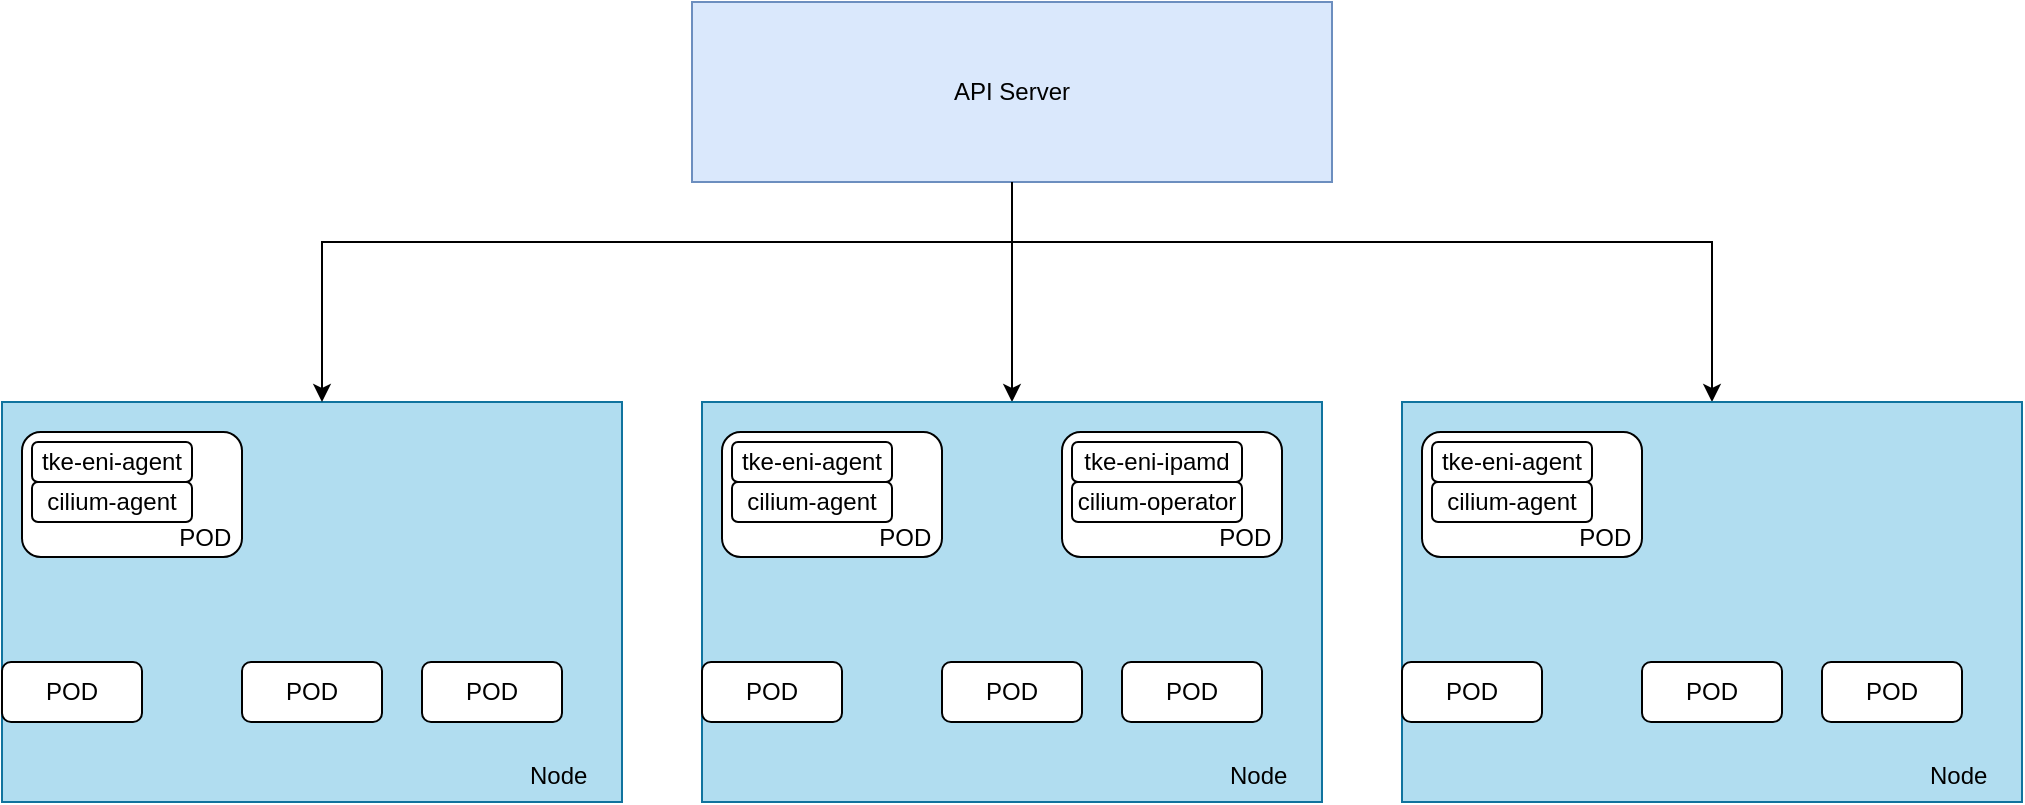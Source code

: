 <mxfile version="24.8.3">
  <diagram name="第 1 页" id="DNLNHwANJHYNCUYiylx4">
    <mxGraphModel dx="1242" dy="715" grid="1" gridSize="10" guides="1" tooltips="1" connect="1" arrows="1" fold="1" page="1" pageScale="1" pageWidth="827" pageHeight="1169" math="0" shadow="0">
      <root>
        <mxCell id="0" />
        <mxCell id="1" parent="0" />
        <mxCell id="KQCvu4c0dpx92I6iTT9T-28" style="edgeStyle=orthogonalEdgeStyle;rounded=0;orthogonalLoop=1;jettySize=auto;html=1;entryX=0.5;entryY=0;entryDx=0;entryDy=0;" edge="1" parent="1" source="KQCvu4c0dpx92I6iTT9T-1" target="KQCvu4c0dpx92I6iTT9T-21">
          <mxGeometry relative="1" as="geometry" />
        </mxCell>
        <mxCell id="KQCvu4c0dpx92I6iTT9T-29" style="edgeStyle=orthogonalEdgeStyle;rounded=0;orthogonalLoop=1;jettySize=auto;html=1;entryX=0.5;entryY=0;entryDx=0;entryDy=0;" edge="1" parent="1" source="KQCvu4c0dpx92I6iTT9T-1" target="KQCvu4c0dpx92I6iTT9T-14">
          <mxGeometry relative="1" as="geometry">
            <Array as="points">
              <mxPoint x="515" y="240" />
              <mxPoint x="865" y="240" />
            </Array>
          </mxGeometry>
        </mxCell>
        <mxCell id="KQCvu4c0dpx92I6iTT9T-1" value="API Server" style="rounded=0;whiteSpace=wrap;html=1;fillColor=#dae8fc;strokeColor=#6c8ebf;" vertex="1" parent="1">
          <mxGeometry x="355" y="120" width="320" height="90" as="geometry" />
        </mxCell>
        <mxCell id="KQCvu4c0dpx92I6iTT9T-3" value="&lt;div&gt;&lt;br&gt;&lt;/div&gt;&lt;div&gt;&lt;br&gt;&lt;/div&gt;&lt;div&gt;&lt;br&gt;&lt;/div&gt;&lt;div&gt;&lt;br&gt;&lt;/div&gt;&lt;div&gt;&lt;br&gt;&lt;/div&gt;&lt;div&gt;&lt;br&gt;&lt;/div&gt;&lt;div&gt;&lt;br&gt;&lt;/div&gt;&lt;div&gt;&lt;br&gt;&lt;/div&gt;&lt;div&gt;&lt;br&gt;&lt;/div&gt;&lt;div&gt;&lt;br&gt;&lt;/div&gt;&lt;div&gt;&lt;br&gt;&lt;/div&gt;&lt;div&gt;&lt;br&gt;&lt;/div&gt;&amp;nbsp;&lt;span style=&quot;white-space: pre;&quot;&gt;&#x9;&lt;/span&gt;&lt;span style=&quot;white-space: pre;&quot;&gt;&#x9;&lt;/span&gt;&amp;nbsp; &amp;nbsp; &amp;nbsp; &amp;nbsp; &amp;nbsp; &amp;nbsp; &amp;nbsp; &amp;nbsp; &amp;nbsp; &amp;nbsp; &amp;nbsp; &amp;nbsp; &amp;nbsp; &amp;nbsp; &amp;nbsp; &amp;nbsp; &amp;nbsp; &amp;nbsp; &amp;nbsp; &amp;nbsp; &amp;nbsp; &amp;nbsp; &amp;nbsp; &amp;nbsp; &amp;nbsp; &amp;nbsp; &amp;nbsp; &amp;nbsp; &amp;nbsp; Node" style="rounded=0;whiteSpace=wrap;html=1;fillColor=#b1ddf0;strokeColor=#10739e;" vertex="1" parent="1">
          <mxGeometry x="10" y="320" width="310" height="200" as="geometry" />
        </mxCell>
        <mxCell id="KQCvu4c0dpx92I6iTT9T-6" value="&lt;div&gt;&lt;span style=&quot;background-color: initial;&quot;&gt;&lt;br&gt;&lt;/span&gt;&lt;/div&gt;&lt;div&gt;&lt;span style=&quot;background-color: initial;&quot;&gt;&lt;br&gt;&lt;/span&gt;&lt;/div&gt;&lt;div&gt;&lt;span style=&quot;background-color: initial;&quot;&gt;&lt;br&gt;&lt;/span&gt;&lt;/div&gt;&lt;div&gt;&lt;span style=&quot;background-color: initial;&quot;&gt;&amp;nbsp; &amp;nbsp; &amp;nbsp; &amp;nbsp; &amp;nbsp; &amp;nbsp; &amp;nbsp; &amp;nbsp; &amp;nbsp; &amp;nbsp; &amp;nbsp; POD&lt;/span&gt;&lt;/div&gt;" style="rounded=1;whiteSpace=wrap;html=1;" vertex="1" parent="1">
          <mxGeometry x="20" y="335" width="110" height="62.5" as="geometry" />
        </mxCell>
        <mxCell id="KQCvu4c0dpx92I6iTT9T-7" value="cilium-agent" style="rounded=1;whiteSpace=wrap;html=1;" vertex="1" parent="1">
          <mxGeometry x="25" y="360" width="80" height="20" as="geometry" />
        </mxCell>
        <mxCell id="KQCvu4c0dpx92I6iTT9T-8" value="tke-eni-agent" style="rounded=1;whiteSpace=wrap;html=1;" vertex="1" parent="1">
          <mxGeometry x="25" y="340" width="80" height="20" as="geometry" />
        </mxCell>
        <mxCell id="KQCvu4c0dpx92I6iTT9T-9" value="&lt;div&gt;&lt;span style=&quot;background-color: initial;&quot;&gt;POD&lt;/span&gt;&lt;/div&gt;" style="rounded=1;whiteSpace=wrap;html=1;" vertex="1" parent="1">
          <mxGeometry x="10" y="450" width="70" height="30" as="geometry" />
        </mxCell>
        <mxCell id="KQCvu4c0dpx92I6iTT9T-10" value="&lt;div&gt;&lt;span style=&quot;background-color: initial;&quot;&gt;POD&lt;/span&gt;&lt;/div&gt;" style="rounded=1;whiteSpace=wrap;html=1;" vertex="1" parent="1">
          <mxGeometry x="130" y="450" width="70" height="30" as="geometry" />
        </mxCell>
        <mxCell id="KQCvu4c0dpx92I6iTT9T-12" value="&lt;div&gt;&lt;span style=&quot;background-color: initial;&quot;&gt;POD&lt;/span&gt;&lt;/div&gt;" style="rounded=1;whiteSpace=wrap;html=1;" vertex="1" parent="1">
          <mxGeometry x="220" y="450" width="70" height="30" as="geometry" />
        </mxCell>
        <mxCell id="KQCvu4c0dpx92I6iTT9T-14" value="&lt;div&gt;&lt;br&gt;&lt;/div&gt;&lt;div&gt;&lt;br&gt;&lt;/div&gt;&lt;div&gt;&lt;br&gt;&lt;/div&gt;&lt;div&gt;&lt;br&gt;&lt;/div&gt;&lt;div&gt;&lt;br&gt;&lt;/div&gt;&lt;div&gt;&lt;br&gt;&lt;/div&gt;&lt;div&gt;&lt;br&gt;&lt;/div&gt;&lt;div&gt;&lt;br&gt;&lt;/div&gt;&lt;div&gt;&lt;br&gt;&lt;/div&gt;&lt;div&gt;&lt;br&gt;&lt;/div&gt;&lt;div&gt;&lt;br&gt;&lt;/div&gt;&lt;div&gt;&lt;br&gt;&lt;/div&gt;&amp;nbsp;&lt;span style=&quot;white-space: pre;&quot;&gt;&#x9;&lt;/span&gt;&lt;span style=&quot;white-space: pre;&quot;&gt;&#x9;&lt;/span&gt;&amp;nbsp; &amp;nbsp; &amp;nbsp; &amp;nbsp; &amp;nbsp; &amp;nbsp; &amp;nbsp; &amp;nbsp; &amp;nbsp; &amp;nbsp; &amp;nbsp; &amp;nbsp; &amp;nbsp; &amp;nbsp; &amp;nbsp; &amp;nbsp; &amp;nbsp; &amp;nbsp; &amp;nbsp; &amp;nbsp; &amp;nbsp; &amp;nbsp; &amp;nbsp; &amp;nbsp; &amp;nbsp; &amp;nbsp; &amp;nbsp; &amp;nbsp; &amp;nbsp; Node" style="rounded=0;whiteSpace=wrap;html=1;fillColor=#b1ddf0;strokeColor=#10739e;" vertex="1" parent="1">
          <mxGeometry x="710" y="320" width="310" height="200" as="geometry" />
        </mxCell>
        <mxCell id="KQCvu4c0dpx92I6iTT9T-15" value="&lt;div&gt;&lt;span style=&quot;background-color: initial;&quot;&gt;&lt;br&gt;&lt;/span&gt;&lt;/div&gt;&lt;div&gt;&lt;span style=&quot;background-color: initial;&quot;&gt;&lt;br&gt;&lt;/span&gt;&lt;/div&gt;&lt;div&gt;&lt;span style=&quot;background-color: initial;&quot;&gt;&lt;br&gt;&lt;/span&gt;&lt;/div&gt;&lt;div&gt;&lt;span style=&quot;background-color: initial;&quot;&gt;&amp;nbsp; &amp;nbsp; &amp;nbsp; &amp;nbsp; &amp;nbsp; &amp;nbsp; &amp;nbsp; &amp;nbsp; &amp;nbsp; &amp;nbsp; &amp;nbsp; POD&lt;/span&gt;&lt;/div&gt;" style="rounded=1;whiteSpace=wrap;html=1;" vertex="1" parent="1">
          <mxGeometry x="720" y="335" width="110" height="62.5" as="geometry" />
        </mxCell>
        <mxCell id="KQCvu4c0dpx92I6iTT9T-16" value="cilium-agent" style="rounded=1;whiteSpace=wrap;html=1;" vertex="1" parent="1">
          <mxGeometry x="725" y="360" width="80" height="20" as="geometry" />
        </mxCell>
        <mxCell id="KQCvu4c0dpx92I6iTT9T-17" value="tke-eni-agent" style="rounded=1;whiteSpace=wrap;html=1;" vertex="1" parent="1">
          <mxGeometry x="725" y="340" width="80" height="20" as="geometry" />
        </mxCell>
        <mxCell id="KQCvu4c0dpx92I6iTT9T-18" value="&lt;div&gt;&lt;span style=&quot;background-color: initial;&quot;&gt;POD&lt;/span&gt;&lt;/div&gt;" style="rounded=1;whiteSpace=wrap;html=1;" vertex="1" parent="1">
          <mxGeometry x="710" y="450" width="70" height="30" as="geometry" />
        </mxCell>
        <mxCell id="KQCvu4c0dpx92I6iTT9T-19" value="&lt;div&gt;&lt;span style=&quot;background-color: initial;&quot;&gt;POD&lt;/span&gt;&lt;/div&gt;" style="rounded=1;whiteSpace=wrap;html=1;" vertex="1" parent="1">
          <mxGeometry x="830" y="450" width="70" height="30" as="geometry" />
        </mxCell>
        <mxCell id="KQCvu4c0dpx92I6iTT9T-20" value="&lt;div&gt;&lt;span style=&quot;background-color: initial;&quot;&gt;POD&lt;/span&gt;&lt;/div&gt;" style="rounded=1;whiteSpace=wrap;html=1;" vertex="1" parent="1">
          <mxGeometry x="920" y="450" width="70" height="30" as="geometry" />
        </mxCell>
        <mxCell id="KQCvu4c0dpx92I6iTT9T-21" value="&lt;div&gt;&lt;br&gt;&lt;/div&gt;&lt;div&gt;&lt;br&gt;&lt;/div&gt;&lt;div&gt;&lt;br&gt;&lt;/div&gt;&lt;div&gt;&lt;br&gt;&lt;/div&gt;&lt;div&gt;&lt;br&gt;&lt;/div&gt;&lt;div&gt;&lt;br&gt;&lt;/div&gt;&lt;div&gt;&lt;br&gt;&lt;/div&gt;&lt;div&gt;&lt;br&gt;&lt;/div&gt;&lt;div&gt;&lt;br&gt;&lt;/div&gt;&lt;div&gt;&lt;br&gt;&lt;/div&gt;&lt;div&gt;&lt;br&gt;&lt;/div&gt;&lt;div&gt;&lt;br&gt;&lt;/div&gt;&amp;nbsp;&lt;span style=&quot;white-space: pre;&quot;&gt;&#x9;&lt;/span&gt;&lt;span style=&quot;white-space: pre;&quot;&gt;&#x9;&lt;/span&gt;&amp;nbsp; &amp;nbsp; &amp;nbsp; &amp;nbsp; &amp;nbsp; &amp;nbsp; &amp;nbsp; &amp;nbsp; &amp;nbsp; &amp;nbsp; &amp;nbsp; &amp;nbsp; &amp;nbsp; &amp;nbsp; &amp;nbsp; &amp;nbsp; &amp;nbsp; &amp;nbsp; &amp;nbsp; &amp;nbsp; &amp;nbsp; &amp;nbsp; &amp;nbsp; &amp;nbsp; &amp;nbsp; &amp;nbsp; &amp;nbsp; &amp;nbsp; &amp;nbsp; Node" style="rounded=0;whiteSpace=wrap;html=1;fillColor=#b1ddf0;strokeColor=#10739e;" vertex="1" parent="1">
          <mxGeometry x="360" y="320" width="310" height="200" as="geometry" />
        </mxCell>
        <mxCell id="KQCvu4c0dpx92I6iTT9T-22" value="&lt;div&gt;&lt;span style=&quot;background-color: initial;&quot;&gt;&lt;br&gt;&lt;/span&gt;&lt;/div&gt;&lt;div&gt;&lt;span style=&quot;background-color: initial;&quot;&gt;&lt;br&gt;&lt;/span&gt;&lt;/div&gt;&lt;div&gt;&lt;span style=&quot;background-color: initial;&quot;&gt;&lt;br&gt;&lt;/span&gt;&lt;/div&gt;&lt;div&gt;&lt;span style=&quot;background-color: initial;&quot;&gt;&amp;nbsp; &amp;nbsp; &amp;nbsp; &amp;nbsp; &amp;nbsp; &amp;nbsp; &amp;nbsp; &amp;nbsp; &amp;nbsp; &amp;nbsp; &amp;nbsp; POD&lt;/span&gt;&lt;/div&gt;" style="rounded=1;whiteSpace=wrap;html=1;" vertex="1" parent="1">
          <mxGeometry x="370" y="335" width="110" height="62.5" as="geometry" />
        </mxCell>
        <mxCell id="KQCvu4c0dpx92I6iTT9T-23" value="cilium-agent" style="rounded=1;whiteSpace=wrap;html=1;" vertex="1" parent="1">
          <mxGeometry x="375" y="360" width="80" height="20" as="geometry" />
        </mxCell>
        <mxCell id="KQCvu4c0dpx92I6iTT9T-24" value="tke-eni-agent" style="rounded=1;whiteSpace=wrap;html=1;" vertex="1" parent="1">
          <mxGeometry x="375" y="340" width="80" height="20" as="geometry" />
        </mxCell>
        <mxCell id="KQCvu4c0dpx92I6iTT9T-25" value="&lt;div&gt;&lt;span style=&quot;background-color: initial;&quot;&gt;POD&lt;/span&gt;&lt;/div&gt;" style="rounded=1;whiteSpace=wrap;html=1;" vertex="1" parent="1">
          <mxGeometry x="360" y="450" width="70" height="30" as="geometry" />
        </mxCell>
        <mxCell id="KQCvu4c0dpx92I6iTT9T-26" value="&lt;div&gt;&lt;span style=&quot;background-color: initial;&quot;&gt;POD&lt;/span&gt;&lt;/div&gt;" style="rounded=1;whiteSpace=wrap;html=1;" vertex="1" parent="1">
          <mxGeometry x="480" y="450" width="70" height="30" as="geometry" />
        </mxCell>
        <mxCell id="KQCvu4c0dpx92I6iTT9T-27" value="&lt;div&gt;&lt;span style=&quot;background-color: initial;&quot;&gt;POD&lt;/span&gt;&lt;/div&gt;" style="rounded=1;whiteSpace=wrap;html=1;" vertex="1" parent="1">
          <mxGeometry x="570" y="450" width="70" height="30" as="geometry" />
        </mxCell>
        <mxCell id="KQCvu4c0dpx92I6iTT9T-30" style="edgeStyle=orthogonalEdgeStyle;rounded=0;orthogonalLoop=1;jettySize=auto;html=1;" edge="1" parent="1" source="KQCvu4c0dpx92I6iTT9T-1">
          <mxGeometry relative="1" as="geometry">
            <mxPoint x="170" y="320" as="targetPoint" />
            <Array as="points">
              <mxPoint x="515" y="240" />
              <mxPoint x="170" y="240" />
              <mxPoint x="170" y="320" />
            </Array>
          </mxGeometry>
        </mxCell>
        <mxCell id="KQCvu4c0dpx92I6iTT9T-31" value="&lt;div&gt;&lt;span style=&quot;background-color: initial;&quot;&gt;&lt;br&gt;&lt;/span&gt;&lt;/div&gt;&lt;div&gt;&lt;span style=&quot;background-color: initial;&quot;&gt;&lt;br&gt;&lt;/span&gt;&lt;/div&gt;&lt;div&gt;&lt;span style=&quot;background-color: initial;&quot;&gt;&lt;br&gt;&lt;/span&gt;&lt;/div&gt;&lt;div&gt;&lt;span style=&quot;background-color: initial;&quot;&gt;&amp;nbsp; &amp;nbsp; &amp;nbsp; &amp;nbsp; &amp;nbsp; &amp;nbsp; &amp;nbsp; &amp;nbsp; &amp;nbsp; &amp;nbsp; &amp;nbsp; POD&lt;/span&gt;&lt;/div&gt;" style="rounded=1;whiteSpace=wrap;html=1;" vertex="1" parent="1">
          <mxGeometry x="540" y="335" width="110" height="62.5" as="geometry" />
        </mxCell>
        <mxCell id="KQCvu4c0dpx92I6iTT9T-32" value="cilium-operator" style="rounded=1;whiteSpace=wrap;html=1;" vertex="1" parent="1">
          <mxGeometry x="545" y="360" width="85" height="20" as="geometry" />
        </mxCell>
        <mxCell id="KQCvu4c0dpx92I6iTT9T-33" value="tke-eni-ipamd" style="rounded=1;whiteSpace=wrap;html=1;" vertex="1" parent="1">
          <mxGeometry x="545" y="340" width="85" height="20" as="geometry" />
        </mxCell>
      </root>
    </mxGraphModel>
  </diagram>
</mxfile>
